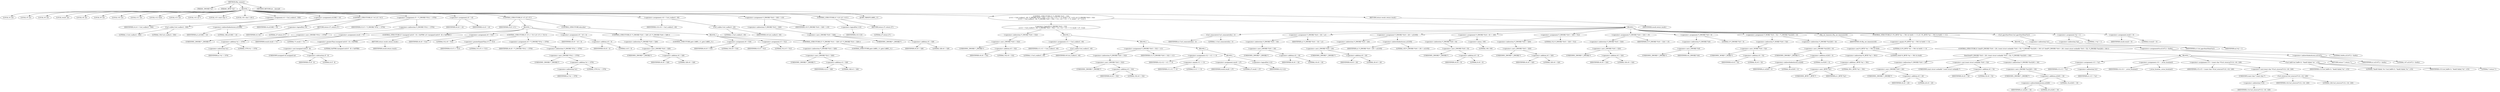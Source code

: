 digraph tftp_connect {  
"1000114" [label = "(METHOD,tftp_connect)" ]
"1000115" [label = "(PARAM,_DWORD *a1)" ]
"1000116" [label = "(PARAM,_BYTE *a2)" ]
"1000117" [label = "(BLOCK,,)" ]
"1000118" [label = "(LOCAL,v4: int)" ]
"1000119" [label = "(LOCAL,v5: int)" ]
"1000120" [label = "(LOCAL,v6: int)" ]
"1000121" [label = "(LOCAL,result: int)" ]
"1000122" [label = "(LOCAL,v8: int)" ]
"1000123" [label = "(LOCAL,v9: int)" ]
"1000124" [label = "(LOCAL,v10: int)" ]
"1000125" [label = "(LOCAL,v11: int)" ]
"1000126" [label = "(LOCAL,v12: bool)" ]
"1000127" [label = "(LOCAL,v13: int)" ]
"1000128" [label = "(LOCAL,v14: int *)" ]
"1000129" [label = "(LOCAL,v15: const char *)" ]
"1000130" [label = "(LOCAL,v16: char [ 128 ])" ]
"1000131" [label = "(<operator>.assignment,v4 = Curl_ccalloc(1, 336))" ]
"1000132" [label = "(IDENTIFIER,v4,v4 = Curl_ccalloc(1, 336))" ]
"1000133" [label = "(Curl_ccalloc,Curl_ccalloc(1, 336))" ]
"1000134" [label = "(LITERAL,1,Curl_ccalloc(1, 336))" ]
"1000135" [label = "(LITERAL,336,Curl_ccalloc(1, 336))" ]
"1000136" [label = "(<operator>.assignment,a1[188] = v4)" ]
"1000137" [label = "(<operator>.indirectIndexAccess,a1[188])" ]
"1000138" [label = "(IDENTIFIER,a1,a1[188] = v4)" ]
"1000139" [label = "(LITERAL,188,a1[188] = v4)" ]
"1000140" [label = "(IDENTIFIER,v4,a1[188] = v4)" ]
"1000141" [label = "(CONTROL_STRUCTURE,if ( !v4 ),if ( !v4 ))" ]
"1000142" [label = "(<operator>.logicalNot,!v4)" ]
"1000143" [label = "(IDENTIFIER,v4,!v4)" ]
"1000144" [label = "(RETURN,return 27;,return 27;)" ]
"1000145" [label = "(LITERAL,27,return 27;)" ]
"1000146" [label = "(<operator>.assignment,v5 = *(_DWORD *)(*a1 + 1576))" ]
"1000147" [label = "(IDENTIFIER,v5,v5 = *(_DWORD *)(*a1 + 1576))" ]
"1000148" [label = "(<operator>.indirection,*(_DWORD *)(*a1 + 1576))" ]
"1000149" [label = "(<operator>.cast,(_DWORD *)(*a1 + 1576))" ]
"1000150" [label = "(UNKNOWN,_DWORD *,_DWORD *)" ]
"1000151" [label = "(<operator>.addition,*a1 + 1576)" ]
"1000152" [label = "(<operator>.indirection,*a1)" ]
"1000153" [label = "(IDENTIFIER,a1,*a1 + 1576)" ]
"1000154" [label = "(LITERAL,1576,*a1 + 1576)" ]
"1000155" [label = "(<operator>.assignment,v6 = v4)" ]
"1000156" [label = "(IDENTIFIER,v6,v6 = v4)" ]
"1000157" [label = "(IDENTIFIER,v4,v6 = v4)" ]
"1000158" [label = "(CONTROL_STRUCTURE,if ( v5 ),if ( v5 ))" ]
"1000159" [label = "(IDENTIFIER,v5,if ( v5 ))" ]
"1000160" [label = "(BLOCK,,)" ]
"1000161" [label = "(<operator>.assignment,result = 71)" ]
"1000162" [label = "(IDENTIFIER,result,result = 71)" ]
"1000163" [label = "(LITERAL,71,result = 71)" ]
"1000164" [label = "(CONTROL_STRUCTURE,if ( (unsigned int)(v5 - 8) > 0xFFB0 ),if ( (unsigned int)(v5 - 8) > 0xFFB0 ))" ]
"1000165" [label = "(<operator>.greaterThan,(unsigned int)(v5 - 8) > 0xFFB0)" ]
"1000166" [label = "(<operator>.cast,(unsigned int)(v5 - 8))" ]
"1000167" [label = "(UNKNOWN,unsigned int,unsigned int)" ]
"1000168" [label = "(<operator>.subtraction,v5 - 8)" ]
"1000169" [label = "(IDENTIFIER,v5,v5 - 8)" ]
"1000170" [label = "(LITERAL,8,v5 - 8)" ]
"1000171" [label = "(LITERAL,0xFFB0,(unsigned int)(v5 - 8) > 0xFFB0)" ]
"1000172" [label = "(RETURN,return result;,return result;)" ]
"1000173" [label = "(IDENTIFIER,result,return result;)" ]
"1000174" [label = "(<operator>.assignment,v8 = 512)" ]
"1000175" [label = "(IDENTIFIER,v8,v8 = 512)" ]
"1000176" [label = "(LITERAL,512,v8 = 512)" ]
"1000177" [label = "(CONTROL_STRUCTURE,if ( v5 >= 513 ),if ( v5 >= 513 ))" ]
"1000178" [label = "(<operator>.greaterEqualsThan,v5 >= 513)" ]
"1000179" [label = "(IDENTIFIER,v5,v5 >= 513)" ]
"1000180" [label = "(LITERAL,513,v5 >= 513)" ]
"1000181" [label = "(<operator>.assignment,v8 = *(_DWORD *)(*a1 + 1576))" ]
"1000182" [label = "(IDENTIFIER,v8,v8 = *(_DWORD *)(*a1 + 1576))" ]
"1000183" [label = "(<operator>.indirection,*(_DWORD *)(*a1 + 1576))" ]
"1000184" [label = "(<operator>.cast,(_DWORD *)(*a1 + 1576))" ]
"1000185" [label = "(UNKNOWN,_DWORD *,_DWORD *)" ]
"1000186" [label = "(<operator>.addition,*a1 + 1576)" ]
"1000187" [label = "(<operator>.indirection,*a1)" ]
"1000188" [label = "(IDENTIFIER,a1,*a1 + 1576)" ]
"1000189" [label = "(LITERAL,1576,*a1 + 1576)" ]
"1000190" [label = "(<operator>.assignment,v9 = v8 + 4)" ]
"1000191" [label = "(IDENTIFIER,v9,v9 = v8 + 4)" ]
"1000192" [label = "(<operator>.addition,v8 + 4)" ]
"1000193" [label = "(IDENTIFIER,v8,v8 + 4)" ]
"1000194" [label = "(LITERAL,4,v8 + 4)" ]
"1000195" [label = "(CONTROL_STRUCTURE,if ( *(_DWORD *)(v6 + 328) ),if ( *(_DWORD *)(v6 + 328) ))" ]
"1000196" [label = "(<operator>.indirection,*(_DWORD *)(v6 + 328))" ]
"1000197" [label = "(<operator>.cast,(_DWORD *)(v6 + 328))" ]
"1000198" [label = "(UNKNOWN,_DWORD *,_DWORD *)" ]
"1000199" [label = "(<operator>.addition,v6 + 328)" ]
"1000200" [label = "(IDENTIFIER,v6,v6 + 328)" ]
"1000201" [label = "(LITERAL,328,v6 + 328)" ]
"1000202" [label = "(CONTROL_STRUCTURE,goto LABEL_11;,goto LABEL_11;)" ]
"1000203" [label = "(CONTROL_STRUCTURE,else,else)" ]
"1000204" [label = "(BLOCK,,)" ]
"1000205" [label = "(<operator>.assignment,v9 = 516)" ]
"1000206" [label = "(IDENTIFIER,v9,v9 = 516)" ]
"1000207" [label = "(LITERAL,516,v9 = 516)" ]
"1000208" [label = "(<operator>.assignment,v5 = 512)" ]
"1000209" [label = "(IDENTIFIER,v5,v5 = 512)" ]
"1000210" [label = "(LITERAL,512,v5 = 512)" ]
"1000211" [label = "(CONTROL_STRUCTURE,if ( *(_DWORD *)(v4 + 328) ),if ( *(_DWORD *)(v4 + 328) ))" ]
"1000212" [label = "(<operator>.indirection,*(_DWORD *)(v4 + 328))" ]
"1000213" [label = "(<operator>.cast,(_DWORD *)(v4 + 328))" ]
"1000214" [label = "(UNKNOWN,_DWORD *,_DWORD *)" ]
"1000215" [label = "(<operator>.addition,v4 + 328)" ]
"1000216" [label = "(IDENTIFIER,v4,v4 + 328)" ]
"1000217" [label = "(LITERAL,328,v4 + 328)" ]
"1000218" [label = "(CONTROL_STRUCTURE,goto LABEL_11;,goto LABEL_11;)" ]
"1000219" [label = "(<operator>.assignment,v10 = Curl_ccalloc(1, v9))" ]
"1000220" [label = "(IDENTIFIER,v10,v10 = Curl_ccalloc(1, v9))" ]
"1000221" [label = "(Curl_ccalloc,Curl_ccalloc(1, v9))" ]
"1000222" [label = "(LITERAL,1,Curl_ccalloc(1, v9))" ]
"1000223" [label = "(IDENTIFIER,v9,Curl_ccalloc(1, v9))" ]
"1000224" [label = "(<operator>.assignment,*(_DWORD *)(v6 + 328) = v10)" ]
"1000225" [label = "(<operator>.indirection,*(_DWORD *)(v6 + 328))" ]
"1000226" [label = "(<operator>.cast,(_DWORD *)(v6 + 328))" ]
"1000227" [label = "(UNKNOWN,_DWORD *,_DWORD *)" ]
"1000228" [label = "(<operator>.addition,v6 + 328)" ]
"1000229" [label = "(IDENTIFIER,v6,v6 + 328)" ]
"1000230" [label = "(LITERAL,328,v6 + 328)" ]
"1000231" [label = "(IDENTIFIER,v10,*(_DWORD *)(v6 + 328) = v10)" ]
"1000232" [label = "(CONTROL_STRUCTURE,if ( !v10 ),if ( !v10 ))" ]
"1000233" [label = "(<operator>.logicalNot,!v10)" ]
"1000234" [label = "(IDENTIFIER,v10,!v10)" ]
"1000235" [label = "(RETURN,return 27;,return 27;)" ]
"1000236" [label = "(LITERAL,27,return 27;)" ]
"1000237" [label = "(JUMP_TARGET,LABEL_11)" ]
"1000238" [label = "(CONTROL_STRUCTURE,if ( *(_DWORD *)(v6 + 332)\n    || (v11 = Curl_ccalloc(1, v9), *(_DWORD *)(v6 + 332) = v11, v12 = v11 == 0, result = 27, !v12) ),if ( *(_DWORD *)(v6 + 332)\n    || (v11 = Curl_ccalloc(1, v9), *(_DWORD *)(v6 + 332) = v11, v12 = v11 == 0, result = 27, !v12) ))" ]
"1000239" [label = "(<operator>.logicalOr,*(_DWORD *)(v6 + 332)\n    || (v11 = Curl_ccalloc(1, v9), *(_DWORD *)(v6 + 332) = v11, v12 = v11 == 0, result = 27, !v12))" ]
"1000240" [label = "(<operator>.indirection,*(_DWORD *)(v6 + 332))" ]
"1000241" [label = "(<operator>.cast,(_DWORD *)(v6 + 332))" ]
"1000242" [label = "(UNKNOWN,_DWORD *,_DWORD *)" ]
"1000243" [label = "(<operator>.addition,v6 + 332)" ]
"1000244" [label = "(IDENTIFIER,v6,v6 + 332)" ]
"1000245" [label = "(LITERAL,332,v6 + 332)" ]
"1000246" [label = "(BLOCK,,)" ]
"1000247" [label = "(<operator>.assignment,v11 = Curl_ccalloc(1, v9))" ]
"1000248" [label = "(IDENTIFIER,v11,v11 = Curl_ccalloc(1, v9))" ]
"1000249" [label = "(Curl_ccalloc,Curl_ccalloc(1, v9))" ]
"1000250" [label = "(LITERAL,1,Curl_ccalloc(1, v9))" ]
"1000251" [label = "(IDENTIFIER,v9,Curl_ccalloc(1, v9))" ]
"1000252" [label = "(BLOCK,,)" ]
"1000253" [label = "(<operator>.assignment,*(_DWORD *)(v6 + 332) = v11)" ]
"1000254" [label = "(<operator>.indirection,*(_DWORD *)(v6 + 332))" ]
"1000255" [label = "(<operator>.cast,(_DWORD *)(v6 + 332))" ]
"1000256" [label = "(UNKNOWN,_DWORD *,_DWORD *)" ]
"1000257" [label = "(<operator>.addition,v6 + 332)" ]
"1000258" [label = "(IDENTIFIER,v6,v6 + 332)" ]
"1000259" [label = "(LITERAL,332,v6 + 332)" ]
"1000260" [label = "(IDENTIFIER,v11,*(_DWORD *)(v6 + 332) = v11)" ]
"1000261" [label = "(BLOCK,,)" ]
"1000262" [label = "(<operator>.assignment,v12 = v11 == 0)" ]
"1000263" [label = "(IDENTIFIER,v12,v12 = v11 == 0)" ]
"1000264" [label = "(<operator>.equals,v11 == 0)" ]
"1000265" [label = "(IDENTIFIER,v11,v11 == 0)" ]
"1000266" [label = "(LITERAL,0,v11 == 0)" ]
"1000267" [label = "(BLOCK,,)" ]
"1000268" [label = "(<operator>.assignment,result = 27)" ]
"1000269" [label = "(IDENTIFIER,result,result = 27)" ]
"1000270" [label = "(LITERAL,27,result = 27)" ]
"1000271" [label = "(<operator>.logicalNot,!v12)" ]
"1000272" [label = "(IDENTIFIER,v12,!v12)" ]
"1000273" [label = "(BLOCK,,)" ]
"1000274" [label = "(Curl_conncontrol,Curl_conncontrol(a1, 1))" ]
"1000275" [label = "(IDENTIFIER,a1,Curl_conncontrol(a1, 1))" ]
"1000276" [label = "(LITERAL,1,Curl_conncontrol(a1, 1))" ]
"1000277" [label = "(<operator>.assignment,*(_DWORD *)(v6 + 16) = a1)" ]
"1000278" [label = "(<operator>.indirection,*(_DWORD *)(v6 + 16))" ]
"1000279" [label = "(<operator>.cast,(_DWORD *)(v6 + 16))" ]
"1000280" [label = "(UNKNOWN,_DWORD *,_DWORD *)" ]
"1000281" [label = "(<operator>.addition,v6 + 16)" ]
"1000282" [label = "(IDENTIFIER,v6,v6 + 16)" ]
"1000283" [label = "(LITERAL,16,v6 + 16)" ]
"1000284" [label = "(IDENTIFIER,a1,*(_DWORD *)(v6 + 16) = a1)" ]
"1000285" [label = "(<operator>.assignment,*(_DWORD *)(v6 + 20) = a1[105])" ]
"1000286" [label = "(<operator>.indirection,*(_DWORD *)(v6 + 20))" ]
"1000287" [label = "(<operator>.cast,(_DWORD *)(v6 + 20))" ]
"1000288" [label = "(UNKNOWN,_DWORD *,_DWORD *)" ]
"1000289" [label = "(<operator>.addition,v6 + 20)" ]
"1000290" [label = "(IDENTIFIER,v6,v6 + 20)" ]
"1000291" [label = "(LITERAL,20,v6 + 20)" ]
"1000292" [label = "(<operator>.indirectIndexAccess,a1[105])" ]
"1000293" [label = "(IDENTIFIER,a1,*(_DWORD *)(v6 + 20) = a1[105])" ]
"1000294" [label = "(LITERAL,105,*(_DWORD *)(v6 + 20) = a1[105])" ]
"1000295" [label = "(<operator>.assignment,*(_DWORD *)(v6 + 8) = -100)" ]
"1000296" [label = "(<operator>.indirection,*(_DWORD *)(v6 + 8))" ]
"1000297" [label = "(<operator>.cast,(_DWORD *)(v6 + 8))" ]
"1000298" [label = "(UNKNOWN,_DWORD *,_DWORD *)" ]
"1000299" [label = "(<operator>.addition,v6 + 8)" ]
"1000300" [label = "(IDENTIFIER,v6,v6 + 8)" ]
"1000301" [label = "(LITERAL,8,v6 + 8)" ]
"1000302" [label = "(<operator>.minus,-100)" ]
"1000303" [label = "(LITERAL,100,-100)" ]
"1000304" [label = "(<operator>.assignment,*(_DWORD *)(v6 + 320) = 512)" ]
"1000305" [label = "(<operator>.indirection,*(_DWORD *)(v6 + 320))" ]
"1000306" [label = "(<operator>.cast,(_DWORD *)(v6 + 320))" ]
"1000307" [label = "(UNKNOWN,_DWORD *,_DWORD *)" ]
"1000308" [label = "(<operator>.addition,v6 + 320)" ]
"1000309" [label = "(IDENTIFIER,v6,v6 + 320)" ]
"1000310" [label = "(LITERAL,320,v6 + 320)" ]
"1000311" [label = "(LITERAL,512,*(_DWORD *)(v6 + 320) = 512)" ]
"1000312" [label = "(<operator>.assignment,*(_DWORD *)(v6 + 324) = v5)" ]
"1000313" [label = "(<operator>.indirection,*(_DWORD *)(v6 + 324))" ]
"1000314" [label = "(<operator>.cast,(_DWORD *)(v6 + 324))" ]
"1000315" [label = "(UNKNOWN,_DWORD *,_DWORD *)" ]
"1000316" [label = "(<operator>.addition,v6 + 324)" ]
"1000317" [label = "(IDENTIFIER,v6,v6 + 324)" ]
"1000318" [label = "(LITERAL,324,v6 + 324)" ]
"1000319" [label = "(IDENTIFIER,v5,*(_DWORD *)(v6 + 324) = v5)" ]
"1000320" [label = "(<operator>.assignment,*(_DWORD *)v6 = 0)" ]
"1000321" [label = "(<operator>.indirection,*(_DWORD *)v6)" ]
"1000322" [label = "(<operator>.cast,(_DWORD *)v6)" ]
"1000323" [label = "(UNKNOWN,_DWORD *,_DWORD *)" ]
"1000324" [label = "(IDENTIFIER,v6,(_DWORD *)v6)" ]
"1000325" [label = "(LITERAL,0,*(_DWORD *)v6 = 0)" ]
"1000326" [label = "(<operator>.assignment,*(_WORD *)(v6 + 52) = *(_DWORD *)(a1[20] + 4))" ]
"1000327" [label = "(<operator>.indirection,*(_WORD *)(v6 + 52))" ]
"1000328" [label = "(<operator>.cast,(_WORD *)(v6 + 52))" ]
"1000329" [label = "(UNKNOWN,_WORD *,_WORD *)" ]
"1000330" [label = "(<operator>.addition,v6 + 52)" ]
"1000331" [label = "(IDENTIFIER,v6,v6 + 52)" ]
"1000332" [label = "(LITERAL,52,v6 + 52)" ]
"1000333" [label = "(<operator>.indirection,*(_DWORD *)(a1[20] + 4))" ]
"1000334" [label = "(<operator>.cast,(_DWORD *)(a1[20] + 4))" ]
"1000335" [label = "(UNKNOWN,_DWORD *,_DWORD *)" ]
"1000336" [label = "(<operator>.addition,a1[20] + 4)" ]
"1000337" [label = "(<operator>.indirectIndexAccess,a1[20])" ]
"1000338" [label = "(IDENTIFIER,a1,a1[20] + 4)" ]
"1000339" [label = "(LITERAL,20,a1[20] + 4)" ]
"1000340" [label = "(LITERAL,4,a1[20] + 4)" ]
"1000341" [label = "(tftp_set_timeouts,tftp_set_timeouts(v6))" ]
"1000342" [label = "(IDENTIFIER,v6,tftp_set_timeouts(v6))" ]
"1000343" [label = "(CONTROL_STRUCTURE,if ( (*((_BYTE *)a1 + 591) & 0x40) == 0 ),if ( (*((_BYTE *)a1 + 591) & 0x40) == 0 ))" ]
"1000344" [label = "(<operator>.equals,(*((_BYTE *)a1 + 591) & 0x40) == 0)" ]
"1000345" [label = "(<operator>.and,*((_BYTE *)a1 + 591) & 0x40)" ]
"1000346" [label = "(<operator>.indirection,*((_BYTE *)a1 + 591))" ]
"1000347" [label = "(<operator>.addition,(_BYTE *)a1 + 591)" ]
"1000348" [label = "(<operator>.cast,(_BYTE *)a1)" ]
"1000349" [label = "(UNKNOWN,_BYTE *,_BYTE *)" ]
"1000350" [label = "(IDENTIFIER,a1,(_BYTE *)a1)" ]
"1000351" [label = "(LITERAL,591,(_BYTE *)a1 + 591)" ]
"1000352" [label = "(LITERAL,0x40,*((_BYTE *)a1 + 591) & 0x40)" ]
"1000353" [label = "(LITERAL,0,(*((_BYTE *)a1 + 591) & 0x40) == 0)" ]
"1000354" [label = "(BLOCK,,)" ]
"1000355" [label = "(CONTROL_STRUCTURE,if ( bind(*(_DWORD *)(v6 + 20), (const struct sockaddr *)(v6 + 52), *(_DWORD *)(a1[20] + 16)) ),if ( bind(*(_DWORD *)(v6 + 20), (const struct sockaddr *)(v6 + 52), *(_DWORD *)(a1[20] + 16)) ))" ]
"1000356" [label = "(bind,bind(*(_DWORD *)(v6 + 20), (const struct sockaddr *)(v6 + 52), *(_DWORD *)(a1[20] + 16)))" ]
"1000357" [label = "(<operator>.indirection,*(_DWORD *)(v6 + 20))" ]
"1000358" [label = "(<operator>.cast,(_DWORD *)(v6 + 20))" ]
"1000359" [label = "(UNKNOWN,_DWORD *,_DWORD *)" ]
"1000360" [label = "(<operator>.addition,v6 + 20)" ]
"1000361" [label = "(IDENTIFIER,v6,v6 + 20)" ]
"1000362" [label = "(LITERAL,20,v6 + 20)" ]
"1000363" [label = "(<operator>.cast,(const struct sockaddr *)(v6 + 52))" ]
"1000364" [label = "(UNKNOWN,const struct sockaddr *,const struct sockaddr *)" ]
"1000365" [label = "(<operator>.addition,v6 + 52)" ]
"1000366" [label = "(IDENTIFIER,v6,v6 + 52)" ]
"1000367" [label = "(LITERAL,52,v6 + 52)" ]
"1000368" [label = "(<operator>.indirection,*(_DWORD *)(a1[20] + 16))" ]
"1000369" [label = "(<operator>.cast,(_DWORD *)(a1[20] + 16))" ]
"1000370" [label = "(UNKNOWN,_DWORD *,_DWORD *)" ]
"1000371" [label = "(<operator>.addition,a1[20] + 16)" ]
"1000372" [label = "(<operator>.indirectIndexAccess,a1[20])" ]
"1000373" [label = "(IDENTIFIER,a1,a1[20] + 16)" ]
"1000374" [label = "(LITERAL,20,a1[20] + 16)" ]
"1000375" [label = "(LITERAL,16,a1[20] + 16)" ]
"1000376" [label = "(BLOCK,,)" ]
"1000377" [label = "(<operator>.assignment,v13 = *a1)" ]
"1000378" [label = "(IDENTIFIER,v13,v13 = *a1)" ]
"1000379" [label = "(<operator>.indirection,*a1)" ]
"1000380" [label = "(IDENTIFIER,a1,v13 = *a1)" ]
"1000381" [label = "(<operator>.assignment,v14 = _errno_location())" ]
"1000382" [label = "(IDENTIFIER,v14,v14 = _errno_location())" ]
"1000383" [label = "(_errno_location,_errno_location())" ]
"1000384" [label = "(<operator>.assignment,v15 = (const char *)Curl_strerror(*v14, v16, 128))" ]
"1000385" [label = "(IDENTIFIER,v15,v15 = (const char *)Curl_strerror(*v14, v16, 128))" ]
"1000386" [label = "(<operator>.cast,(const char *)Curl_strerror(*v14, v16, 128))" ]
"1000387" [label = "(UNKNOWN,const char *,const char *)" ]
"1000388" [label = "(Curl_strerror,Curl_strerror(*v14, v16, 128))" ]
"1000389" [label = "(<operator>.indirection,*v14)" ]
"1000390" [label = "(IDENTIFIER,v14,Curl_strerror(*v14, v16, 128))" ]
"1000391" [label = "(IDENTIFIER,v16,Curl_strerror(*v14, v16, 128))" ]
"1000392" [label = "(LITERAL,128,Curl_strerror(*v14, v16, 128))" ]
"1000393" [label = "(Curl_failf,Curl_failf(v13, \"bind() failed; %s\", v15))" ]
"1000394" [label = "(IDENTIFIER,v13,Curl_failf(v13, \"bind() failed; %s\", v15))" ]
"1000395" [label = "(LITERAL,\"bind() failed; %s\",Curl_failf(v13, \"bind() failed; %s\", v15))" ]
"1000396" [label = "(IDENTIFIER,v15,Curl_failf(v13, \"bind() failed; %s\", v15))" ]
"1000397" [label = "(RETURN,return 7;,return 7;)" ]
"1000398" [label = "(LITERAL,7,return 7;)" ]
"1000399" [label = "(<operators>.assignmentOr,a1[147] |= 0x40u)" ]
"1000400" [label = "(<operator>.indirectIndexAccess,a1[147])" ]
"1000401" [label = "(IDENTIFIER,a1,a1[147] |= 0x40u)" ]
"1000402" [label = "(LITERAL,147,a1[147] |= 0x40u)" ]
"1000403" [label = "(LITERAL,0x40u,a1[147] |= 0x40u)" ]
"1000404" [label = "(Curl_pgrsStartNow,Curl_pgrsStartNow(*a1))" ]
"1000405" [label = "(<operator>.indirection,*a1)" ]
"1000406" [label = "(IDENTIFIER,a1,Curl_pgrsStartNow(*a1))" ]
"1000407" [label = "(<operator>.assignment,*a2 = 1)" ]
"1000408" [label = "(<operator>.indirection,*a2)" ]
"1000409" [label = "(IDENTIFIER,a2,*a2 = 1)" ]
"1000410" [label = "(LITERAL,1,*a2 = 1)" ]
"1000411" [label = "(<operator>.assignment,result = 0)" ]
"1000412" [label = "(IDENTIFIER,result,result = 0)" ]
"1000413" [label = "(LITERAL,0,result = 0)" ]
"1000414" [label = "(RETURN,return result;,return result;)" ]
"1000415" [label = "(IDENTIFIER,result,return result;)" ]
"1000416" [label = "(METHOD_RETURN,int __fastcall)" ]
  "1000114" -> "1000115" 
  "1000114" -> "1000116" 
  "1000114" -> "1000117" 
  "1000114" -> "1000416" 
  "1000117" -> "1000118" 
  "1000117" -> "1000119" 
  "1000117" -> "1000120" 
  "1000117" -> "1000121" 
  "1000117" -> "1000122" 
  "1000117" -> "1000123" 
  "1000117" -> "1000124" 
  "1000117" -> "1000125" 
  "1000117" -> "1000126" 
  "1000117" -> "1000127" 
  "1000117" -> "1000128" 
  "1000117" -> "1000129" 
  "1000117" -> "1000130" 
  "1000117" -> "1000131" 
  "1000117" -> "1000136" 
  "1000117" -> "1000141" 
  "1000117" -> "1000146" 
  "1000117" -> "1000155" 
  "1000117" -> "1000158" 
  "1000117" -> "1000219" 
  "1000117" -> "1000224" 
  "1000117" -> "1000232" 
  "1000117" -> "1000237" 
  "1000117" -> "1000238" 
  "1000117" -> "1000414" 
  "1000131" -> "1000132" 
  "1000131" -> "1000133" 
  "1000133" -> "1000134" 
  "1000133" -> "1000135" 
  "1000136" -> "1000137" 
  "1000136" -> "1000140" 
  "1000137" -> "1000138" 
  "1000137" -> "1000139" 
  "1000141" -> "1000142" 
  "1000141" -> "1000144" 
  "1000142" -> "1000143" 
  "1000144" -> "1000145" 
  "1000146" -> "1000147" 
  "1000146" -> "1000148" 
  "1000148" -> "1000149" 
  "1000149" -> "1000150" 
  "1000149" -> "1000151" 
  "1000151" -> "1000152" 
  "1000151" -> "1000154" 
  "1000152" -> "1000153" 
  "1000155" -> "1000156" 
  "1000155" -> "1000157" 
  "1000158" -> "1000159" 
  "1000158" -> "1000160" 
  "1000158" -> "1000203" 
  "1000160" -> "1000161" 
  "1000160" -> "1000164" 
  "1000160" -> "1000174" 
  "1000160" -> "1000177" 
  "1000160" -> "1000190" 
  "1000160" -> "1000195" 
  "1000161" -> "1000162" 
  "1000161" -> "1000163" 
  "1000164" -> "1000165" 
  "1000164" -> "1000172" 
  "1000165" -> "1000166" 
  "1000165" -> "1000171" 
  "1000166" -> "1000167" 
  "1000166" -> "1000168" 
  "1000168" -> "1000169" 
  "1000168" -> "1000170" 
  "1000172" -> "1000173" 
  "1000174" -> "1000175" 
  "1000174" -> "1000176" 
  "1000177" -> "1000178" 
  "1000177" -> "1000181" 
  "1000178" -> "1000179" 
  "1000178" -> "1000180" 
  "1000181" -> "1000182" 
  "1000181" -> "1000183" 
  "1000183" -> "1000184" 
  "1000184" -> "1000185" 
  "1000184" -> "1000186" 
  "1000186" -> "1000187" 
  "1000186" -> "1000189" 
  "1000187" -> "1000188" 
  "1000190" -> "1000191" 
  "1000190" -> "1000192" 
  "1000192" -> "1000193" 
  "1000192" -> "1000194" 
  "1000195" -> "1000196" 
  "1000195" -> "1000202" 
  "1000196" -> "1000197" 
  "1000197" -> "1000198" 
  "1000197" -> "1000199" 
  "1000199" -> "1000200" 
  "1000199" -> "1000201" 
  "1000203" -> "1000204" 
  "1000204" -> "1000205" 
  "1000204" -> "1000208" 
  "1000204" -> "1000211" 
  "1000205" -> "1000206" 
  "1000205" -> "1000207" 
  "1000208" -> "1000209" 
  "1000208" -> "1000210" 
  "1000211" -> "1000212" 
  "1000211" -> "1000218" 
  "1000212" -> "1000213" 
  "1000213" -> "1000214" 
  "1000213" -> "1000215" 
  "1000215" -> "1000216" 
  "1000215" -> "1000217" 
  "1000219" -> "1000220" 
  "1000219" -> "1000221" 
  "1000221" -> "1000222" 
  "1000221" -> "1000223" 
  "1000224" -> "1000225" 
  "1000224" -> "1000231" 
  "1000225" -> "1000226" 
  "1000226" -> "1000227" 
  "1000226" -> "1000228" 
  "1000228" -> "1000229" 
  "1000228" -> "1000230" 
  "1000232" -> "1000233" 
  "1000232" -> "1000235" 
  "1000233" -> "1000234" 
  "1000235" -> "1000236" 
  "1000238" -> "1000239" 
  "1000238" -> "1000273" 
  "1000239" -> "1000240" 
  "1000239" -> "1000246" 
  "1000240" -> "1000241" 
  "1000241" -> "1000242" 
  "1000241" -> "1000243" 
  "1000243" -> "1000244" 
  "1000243" -> "1000245" 
  "1000246" -> "1000247" 
  "1000246" -> "1000252" 
  "1000247" -> "1000248" 
  "1000247" -> "1000249" 
  "1000249" -> "1000250" 
  "1000249" -> "1000251" 
  "1000252" -> "1000253" 
  "1000252" -> "1000261" 
  "1000253" -> "1000254" 
  "1000253" -> "1000260" 
  "1000254" -> "1000255" 
  "1000255" -> "1000256" 
  "1000255" -> "1000257" 
  "1000257" -> "1000258" 
  "1000257" -> "1000259" 
  "1000261" -> "1000262" 
  "1000261" -> "1000267" 
  "1000262" -> "1000263" 
  "1000262" -> "1000264" 
  "1000264" -> "1000265" 
  "1000264" -> "1000266" 
  "1000267" -> "1000268" 
  "1000267" -> "1000271" 
  "1000268" -> "1000269" 
  "1000268" -> "1000270" 
  "1000271" -> "1000272" 
  "1000273" -> "1000274" 
  "1000273" -> "1000277" 
  "1000273" -> "1000285" 
  "1000273" -> "1000295" 
  "1000273" -> "1000304" 
  "1000273" -> "1000312" 
  "1000273" -> "1000320" 
  "1000273" -> "1000326" 
  "1000273" -> "1000341" 
  "1000273" -> "1000343" 
  "1000273" -> "1000404" 
  "1000273" -> "1000407" 
  "1000273" -> "1000411" 
  "1000274" -> "1000275" 
  "1000274" -> "1000276" 
  "1000277" -> "1000278" 
  "1000277" -> "1000284" 
  "1000278" -> "1000279" 
  "1000279" -> "1000280" 
  "1000279" -> "1000281" 
  "1000281" -> "1000282" 
  "1000281" -> "1000283" 
  "1000285" -> "1000286" 
  "1000285" -> "1000292" 
  "1000286" -> "1000287" 
  "1000287" -> "1000288" 
  "1000287" -> "1000289" 
  "1000289" -> "1000290" 
  "1000289" -> "1000291" 
  "1000292" -> "1000293" 
  "1000292" -> "1000294" 
  "1000295" -> "1000296" 
  "1000295" -> "1000302" 
  "1000296" -> "1000297" 
  "1000297" -> "1000298" 
  "1000297" -> "1000299" 
  "1000299" -> "1000300" 
  "1000299" -> "1000301" 
  "1000302" -> "1000303" 
  "1000304" -> "1000305" 
  "1000304" -> "1000311" 
  "1000305" -> "1000306" 
  "1000306" -> "1000307" 
  "1000306" -> "1000308" 
  "1000308" -> "1000309" 
  "1000308" -> "1000310" 
  "1000312" -> "1000313" 
  "1000312" -> "1000319" 
  "1000313" -> "1000314" 
  "1000314" -> "1000315" 
  "1000314" -> "1000316" 
  "1000316" -> "1000317" 
  "1000316" -> "1000318" 
  "1000320" -> "1000321" 
  "1000320" -> "1000325" 
  "1000321" -> "1000322" 
  "1000322" -> "1000323" 
  "1000322" -> "1000324" 
  "1000326" -> "1000327" 
  "1000326" -> "1000333" 
  "1000327" -> "1000328" 
  "1000328" -> "1000329" 
  "1000328" -> "1000330" 
  "1000330" -> "1000331" 
  "1000330" -> "1000332" 
  "1000333" -> "1000334" 
  "1000334" -> "1000335" 
  "1000334" -> "1000336" 
  "1000336" -> "1000337" 
  "1000336" -> "1000340" 
  "1000337" -> "1000338" 
  "1000337" -> "1000339" 
  "1000341" -> "1000342" 
  "1000343" -> "1000344" 
  "1000343" -> "1000354" 
  "1000344" -> "1000345" 
  "1000344" -> "1000353" 
  "1000345" -> "1000346" 
  "1000345" -> "1000352" 
  "1000346" -> "1000347" 
  "1000347" -> "1000348" 
  "1000347" -> "1000351" 
  "1000348" -> "1000349" 
  "1000348" -> "1000350" 
  "1000354" -> "1000355" 
  "1000354" -> "1000399" 
  "1000355" -> "1000356" 
  "1000355" -> "1000376" 
  "1000356" -> "1000357" 
  "1000356" -> "1000363" 
  "1000356" -> "1000368" 
  "1000357" -> "1000358" 
  "1000358" -> "1000359" 
  "1000358" -> "1000360" 
  "1000360" -> "1000361" 
  "1000360" -> "1000362" 
  "1000363" -> "1000364" 
  "1000363" -> "1000365" 
  "1000365" -> "1000366" 
  "1000365" -> "1000367" 
  "1000368" -> "1000369" 
  "1000369" -> "1000370" 
  "1000369" -> "1000371" 
  "1000371" -> "1000372" 
  "1000371" -> "1000375" 
  "1000372" -> "1000373" 
  "1000372" -> "1000374" 
  "1000376" -> "1000377" 
  "1000376" -> "1000381" 
  "1000376" -> "1000384" 
  "1000376" -> "1000393" 
  "1000376" -> "1000397" 
  "1000377" -> "1000378" 
  "1000377" -> "1000379" 
  "1000379" -> "1000380" 
  "1000381" -> "1000382" 
  "1000381" -> "1000383" 
  "1000384" -> "1000385" 
  "1000384" -> "1000386" 
  "1000386" -> "1000387" 
  "1000386" -> "1000388" 
  "1000388" -> "1000389" 
  "1000388" -> "1000391" 
  "1000388" -> "1000392" 
  "1000389" -> "1000390" 
  "1000393" -> "1000394" 
  "1000393" -> "1000395" 
  "1000393" -> "1000396" 
  "1000397" -> "1000398" 
  "1000399" -> "1000400" 
  "1000399" -> "1000403" 
  "1000400" -> "1000401" 
  "1000400" -> "1000402" 
  "1000404" -> "1000405" 
  "1000405" -> "1000406" 
  "1000407" -> "1000408" 
  "1000407" -> "1000410" 
  "1000408" -> "1000409" 
  "1000411" -> "1000412" 
  "1000411" -> "1000413" 
  "1000414" -> "1000415" 
}
